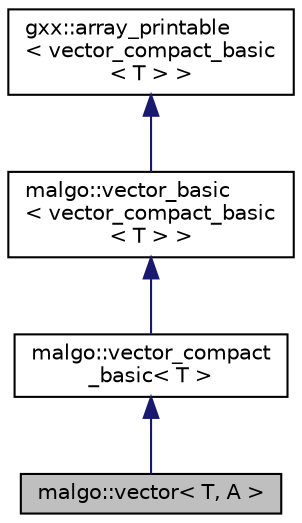 digraph "malgo::vector&lt; T, A &gt;"
{
  edge [fontname="Helvetica",fontsize="10",labelfontname="Helvetica",labelfontsize="10"];
  node [fontname="Helvetica",fontsize="10",shape=record];
  Node1 [label="malgo::vector\< T, A \>",height=0.2,width=0.4,color="black", fillcolor="grey75", style="filled", fontcolor="black"];
  Node2 -> Node1 [dir="back",color="midnightblue",fontsize="10",style="solid"];
  Node2 [label="malgo::vector_compact\l_basic\< T \>",height=0.2,width=0.4,color="black", fillcolor="white", style="filled",URL="$classmalgo_1_1vector__compact__basic.html"];
  Node3 -> Node2 [dir="back",color="midnightblue",fontsize="10",style="solid"];
  Node3 [label="malgo::vector_basic\l\< vector_compact_basic\l\< T \> \>",height=0.2,width=0.4,color="black", fillcolor="white", style="filled",URL="$classmalgo_1_1vector__basic.html"];
  Node4 -> Node3 [dir="back",color="midnightblue",fontsize="10",style="solid"];
  Node4 [label="gxx::array_printable\l\< vector_compact_basic\l\< T \> \>",height=0.2,width=0.4,color="black", fillcolor="white", style="filled",URL="$classgxx_1_1array__printable.html"];
}
